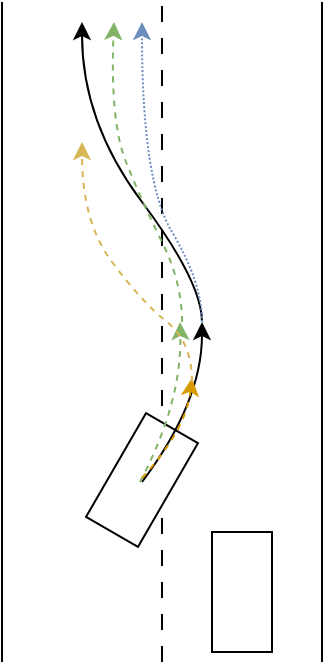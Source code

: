<mxfile version="24.6.4" type="github">
  <diagram name="Page-1" id="I-_Ee-96H7XLc6qtkNM8">
    <mxGraphModel dx="719" dy="396" grid="1" gridSize="10" guides="1" tooltips="1" connect="1" arrows="1" fold="1" page="1" pageScale="1" pageWidth="850" pageHeight="1100" math="0" shadow="0">
      <root>
        <mxCell id="0" />
        <mxCell id="1" parent="0" />
        <mxCell id="c7miTVtJV6yDXQUD4aSF-1" value="" style="endArrow=none;html=1;rounded=0;" edge="1" parent="1">
          <mxGeometry width="50" height="50" relative="1" as="geometry">
            <mxPoint x="400" y="440" as="sourcePoint" />
            <mxPoint x="400" y="110" as="targetPoint" />
          </mxGeometry>
        </mxCell>
        <mxCell id="c7miTVtJV6yDXQUD4aSF-2" value="" style="endArrow=none;html=1;rounded=0;" edge="1" parent="1">
          <mxGeometry width="50" height="50" relative="1" as="geometry">
            <mxPoint x="560" y="440" as="sourcePoint" />
            <mxPoint x="560" y="110" as="targetPoint" />
          </mxGeometry>
        </mxCell>
        <mxCell id="c7miTVtJV6yDXQUD4aSF-3" value="" style="endArrow=none;dashed=1;html=1;rounded=0;dashPattern=8 8;" edge="1" parent="1">
          <mxGeometry width="50" height="50" relative="1" as="geometry">
            <mxPoint x="480" y="440" as="sourcePoint" />
            <mxPoint x="480" y="110" as="targetPoint" />
          </mxGeometry>
        </mxCell>
        <mxCell id="c7miTVtJV6yDXQUD4aSF-4" value="" style="rounded=0;whiteSpace=wrap;html=1;rotation=-60;" vertex="1" parent="1">
          <mxGeometry x="440" y="334" width="60" height="30" as="geometry" />
        </mxCell>
        <mxCell id="c7miTVtJV6yDXQUD4aSF-6" value="" style="rounded=0;whiteSpace=wrap;html=1;rotation=-90;" vertex="1" parent="1">
          <mxGeometry x="490" y="390" width="60" height="30" as="geometry" />
        </mxCell>
        <mxCell id="c7miTVtJV6yDXQUD4aSF-10" value="" style="curved=1;endArrow=classic;html=1;rounded=0;" edge="1" parent="1">
          <mxGeometry width="50" height="50" relative="1" as="geometry">
            <mxPoint x="470" y="350" as="sourcePoint" />
            <mxPoint x="500" y="270" as="targetPoint" />
            <Array as="points">
              <mxPoint x="500" y="310" />
            </Array>
          </mxGeometry>
        </mxCell>
        <mxCell id="c7miTVtJV6yDXQUD4aSF-11" value="" style="curved=1;endArrow=classic;html=1;rounded=0;" edge="1" parent="1">
          <mxGeometry width="50" height="50" relative="1" as="geometry">
            <mxPoint x="500" y="270" as="sourcePoint" />
            <mxPoint x="440" y="120" as="targetPoint" />
            <Array as="points">
              <mxPoint x="500" y="250" />
              <mxPoint x="440" y="170" />
            </Array>
          </mxGeometry>
        </mxCell>
        <mxCell id="c7miTVtJV6yDXQUD4aSF-12" value="" style="curved=1;endArrow=classic;html=1;rounded=0;dashed=1;fillColor=#d5e8d4;strokeColor=#82b366;" edge="1" parent="1">
          <mxGeometry width="50" height="50" relative="1" as="geometry">
            <mxPoint x="469" y="350" as="sourcePoint" />
            <mxPoint x="489" y="270" as="targetPoint" />
            <Array as="points">
              <mxPoint x="490" y="310" />
            </Array>
          </mxGeometry>
        </mxCell>
        <mxCell id="c7miTVtJV6yDXQUD4aSF-13" value="" style="curved=1;endArrow=classic;html=1;rounded=0;dashed=1;dashPattern=1 1;fillColor=#dae8fc;strokeColor=#6c8ebf;" edge="1" parent="1">
          <mxGeometry width="50" height="50" relative="1" as="geometry">
            <mxPoint x="500" y="270" as="sourcePoint" />
            <mxPoint x="470" y="120" as="targetPoint" />
            <Array as="points">
              <mxPoint x="500" y="250" />
              <mxPoint x="470" y="200" />
            </Array>
          </mxGeometry>
        </mxCell>
        <mxCell id="c7miTVtJV6yDXQUD4aSF-14" value="" style="curved=1;endArrow=classic;html=1;rounded=0;fillColor=#d5e8d4;strokeColor=#82b366;dashed=1;" edge="1" parent="1">
          <mxGeometry width="50" height="50" relative="1" as="geometry">
            <mxPoint x="490" y="270" as="sourcePoint" />
            <mxPoint x="456" y="120" as="targetPoint" />
            <Array as="points">
              <mxPoint x="490" y="250" />
              <mxPoint x="470" y="210" />
              <mxPoint x="454" y="170" />
            </Array>
          </mxGeometry>
        </mxCell>
        <mxCell id="c7miTVtJV6yDXQUD4aSF-15" value="" style="curved=1;endArrow=classic;html=1;rounded=0;dashed=1;fillColor=#ffe6cc;strokeColor=#d79b00;" edge="1" parent="1">
          <mxGeometry width="50" height="50" relative="1" as="geometry">
            <mxPoint x="470" y="348" as="sourcePoint" />
            <mxPoint x="495" y="298" as="targetPoint" />
            <Array as="points">
              <mxPoint x="492" y="324" />
            </Array>
          </mxGeometry>
        </mxCell>
        <mxCell id="c7miTVtJV6yDXQUD4aSF-16" value="" style="curved=1;endArrow=classic;html=1;rounded=0;fillColor=#fff2cc;strokeColor=#d6b656;dashed=1;" edge="1" parent="1">
          <mxGeometry width="50" height="50" relative="1" as="geometry">
            <mxPoint x="495" y="300" as="sourcePoint" />
            <mxPoint x="440" y="180" as="targetPoint" />
            <Array as="points">
              <mxPoint x="495" y="280" />
              <mxPoint x="470" y="260" />
              <mxPoint x="440" y="220" />
            </Array>
          </mxGeometry>
        </mxCell>
      </root>
    </mxGraphModel>
  </diagram>
</mxfile>
